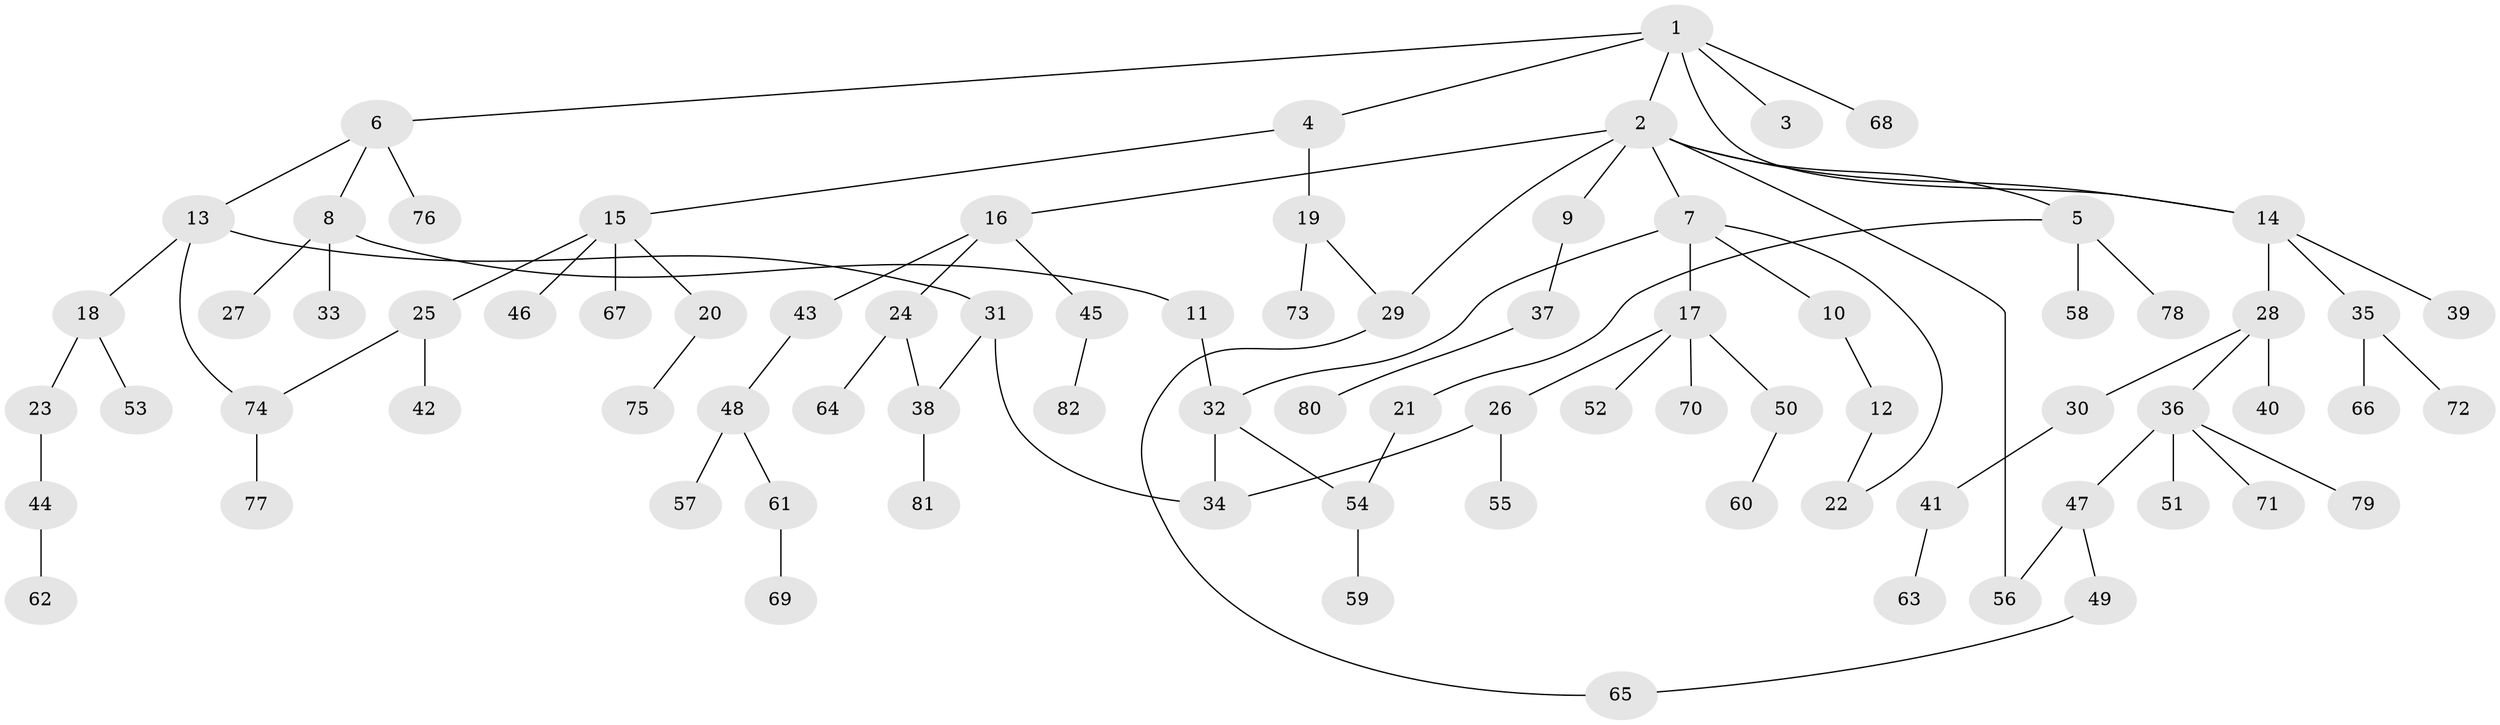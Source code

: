 // Generated by graph-tools (version 1.1) at 2025/25/03/09/25 03:25:30]
// undirected, 82 vertices, 92 edges
graph export_dot {
graph [start="1"]
  node [color=gray90,style=filled];
  1;
  2;
  3;
  4;
  5;
  6;
  7;
  8;
  9;
  10;
  11;
  12;
  13;
  14;
  15;
  16;
  17;
  18;
  19;
  20;
  21;
  22;
  23;
  24;
  25;
  26;
  27;
  28;
  29;
  30;
  31;
  32;
  33;
  34;
  35;
  36;
  37;
  38;
  39;
  40;
  41;
  42;
  43;
  44;
  45;
  46;
  47;
  48;
  49;
  50;
  51;
  52;
  53;
  54;
  55;
  56;
  57;
  58;
  59;
  60;
  61;
  62;
  63;
  64;
  65;
  66;
  67;
  68;
  69;
  70;
  71;
  72;
  73;
  74;
  75;
  76;
  77;
  78;
  79;
  80;
  81;
  82;
  1 -- 2;
  1 -- 3;
  1 -- 4;
  1 -- 6;
  1 -- 14;
  1 -- 68;
  2 -- 5;
  2 -- 7;
  2 -- 9;
  2 -- 16;
  2 -- 14;
  2 -- 56;
  2 -- 29;
  4 -- 15;
  4 -- 19;
  5 -- 21;
  5 -- 58;
  5 -- 78;
  6 -- 8;
  6 -- 13;
  6 -- 76;
  7 -- 10;
  7 -- 17;
  7 -- 32;
  7 -- 22;
  8 -- 11;
  8 -- 27;
  8 -- 33;
  9 -- 37;
  10 -- 12;
  11 -- 32;
  12 -- 22;
  13 -- 18;
  13 -- 31;
  13 -- 74;
  14 -- 28;
  14 -- 35;
  14 -- 39;
  15 -- 20;
  15 -- 25;
  15 -- 46;
  15 -- 67;
  16 -- 24;
  16 -- 43;
  16 -- 45;
  17 -- 26;
  17 -- 50;
  17 -- 52;
  17 -- 70;
  18 -- 23;
  18 -- 53;
  19 -- 29;
  19 -- 73;
  20 -- 75;
  21 -- 54;
  23 -- 44;
  24 -- 38;
  24 -- 64;
  25 -- 42;
  25 -- 74;
  26 -- 34;
  26 -- 55;
  28 -- 30;
  28 -- 36;
  28 -- 40;
  29 -- 65;
  30 -- 41;
  31 -- 38;
  31 -- 34;
  32 -- 54;
  32 -- 34;
  35 -- 66;
  35 -- 72;
  36 -- 47;
  36 -- 51;
  36 -- 71;
  36 -- 79;
  37 -- 80;
  38 -- 81;
  41 -- 63;
  43 -- 48;
  44 -- 62;
  45 -- 82;
  47 -- 49;
  47 -- 56;
  48 -- 57;
  48 -- 61;
  49 -- 65;
  50 -- 60;
  54 -- 59;
  61 -- 69;
  74 -- 77;
}
